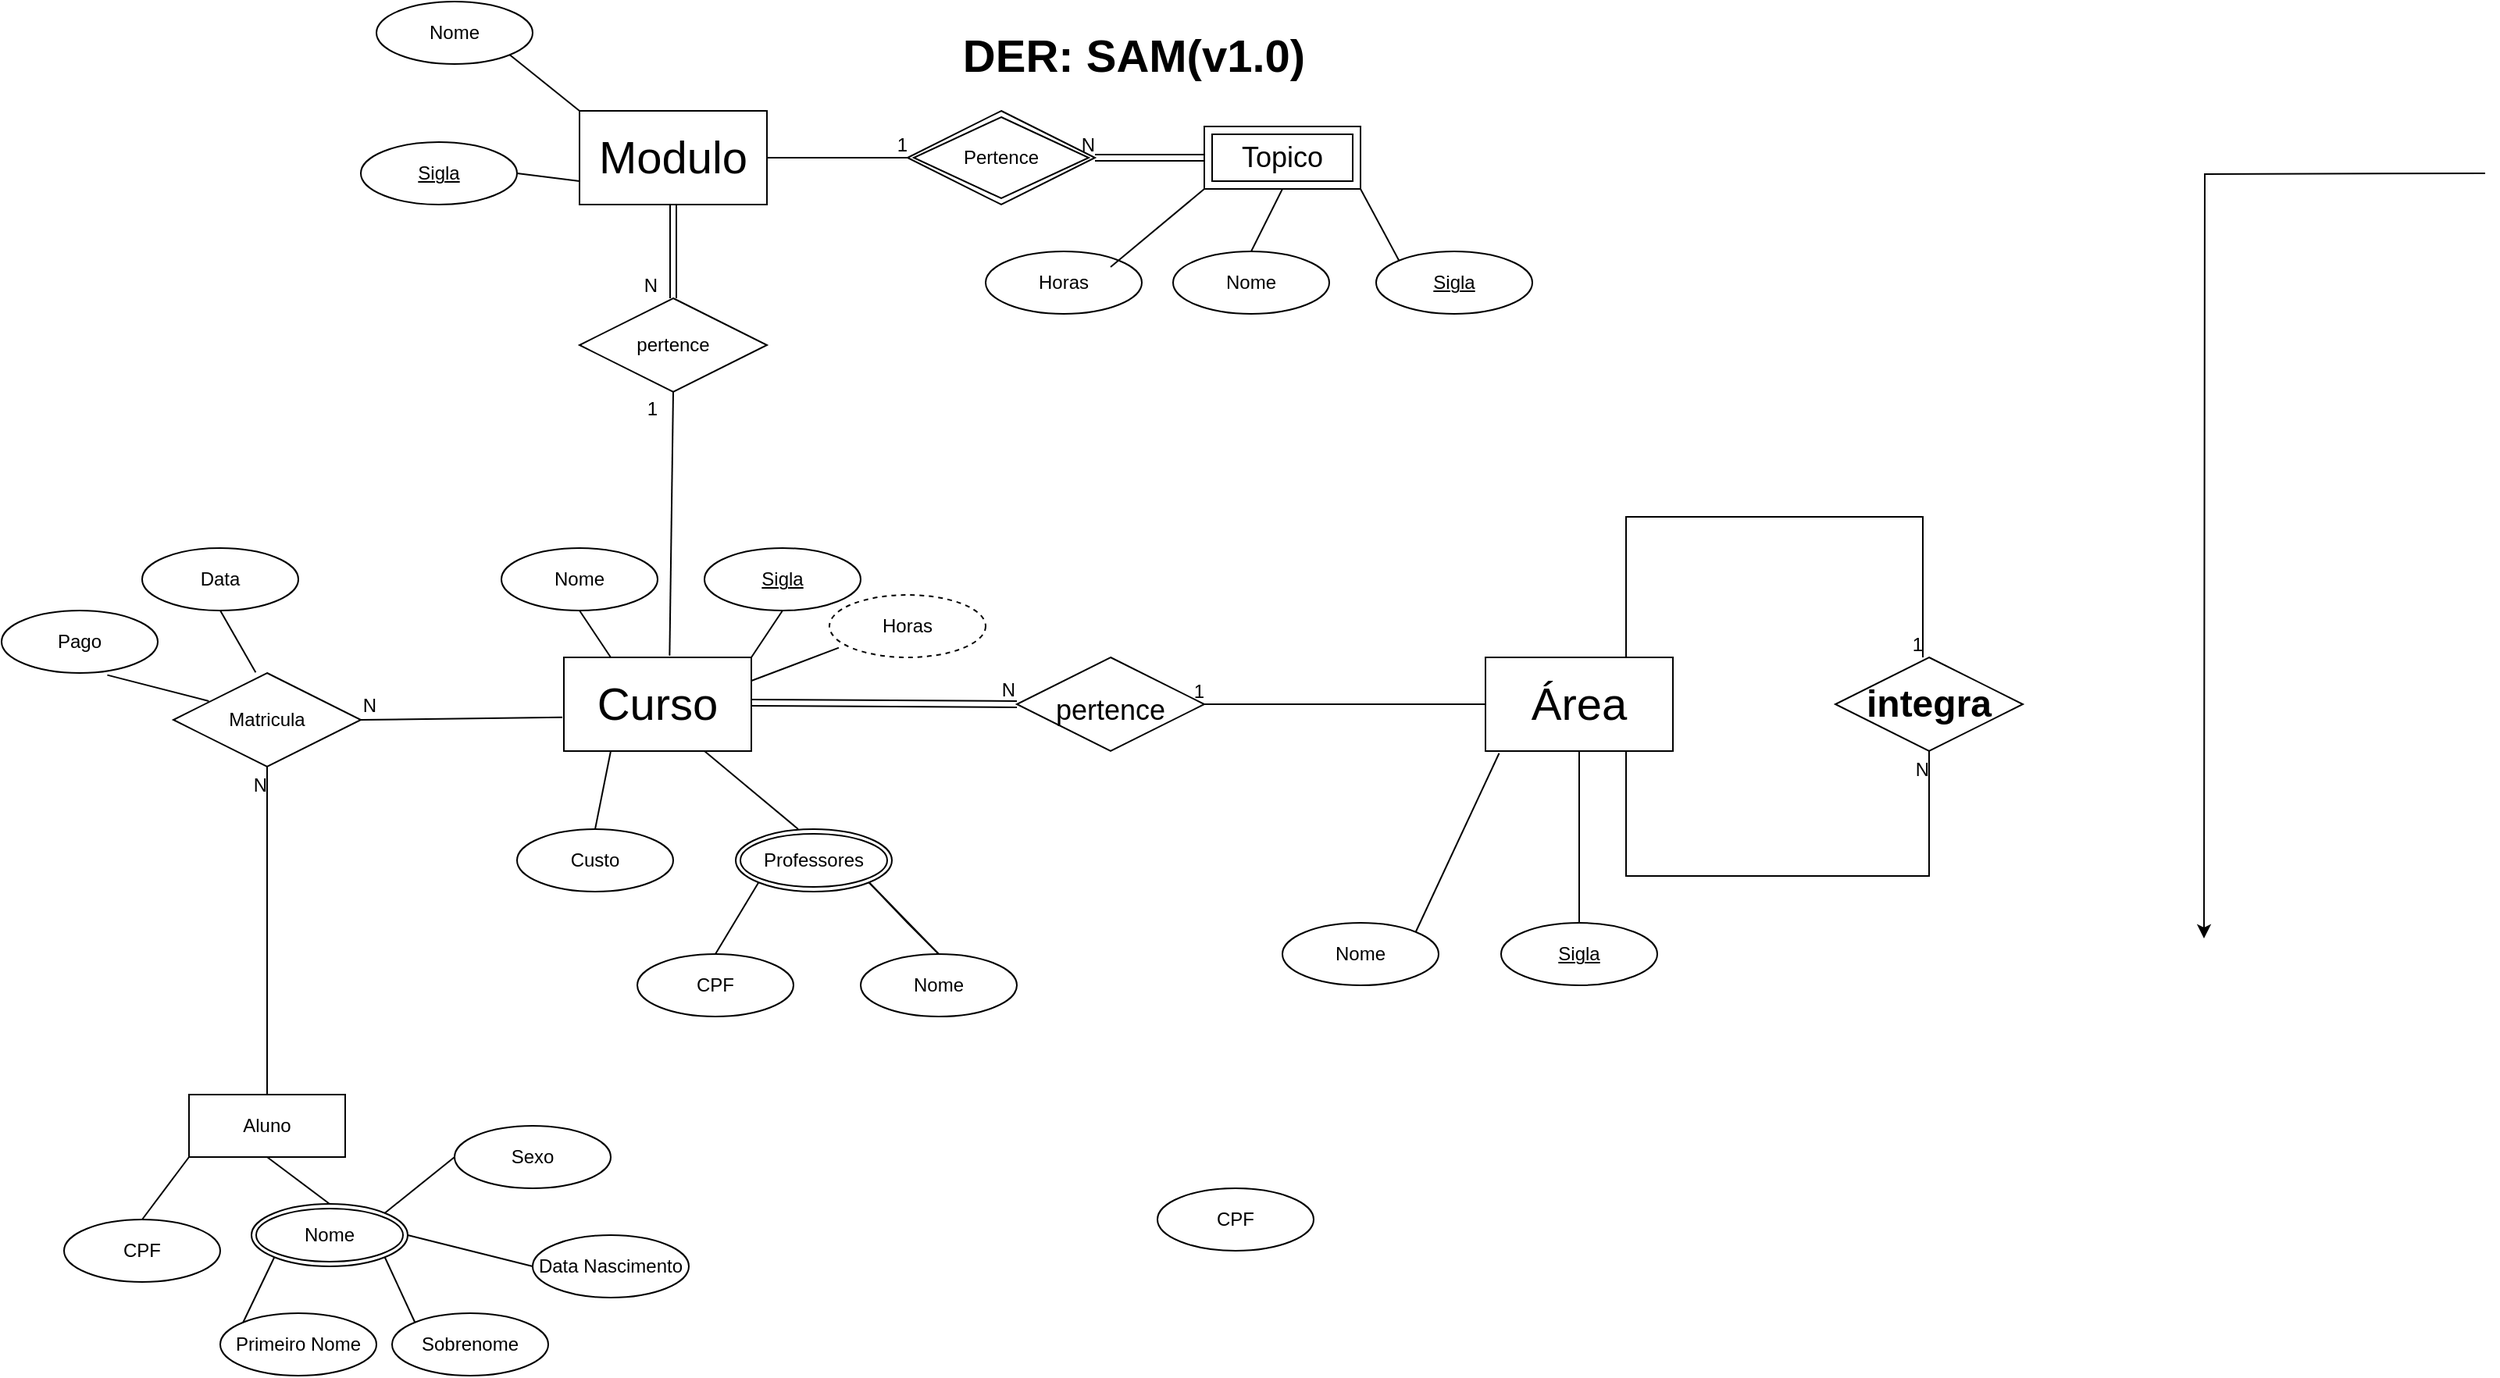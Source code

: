 <mxfile version="14.9.8" type="device"><diagram id="iVXOY0GbkMqghoqfLmey" name="Page-1"><mxGraphModel dx="3201" dy="2303" grid="1" gridSize="10" guides="1" tooltips="1" connect="1" arrows="1" fold="1" page="1" pageScale="1" pageWidth="827" pageHeight="1169" math="0" shadow="0"><root><mxCell id="0"/><mxCell id="1" parent="0"/><mxCell id="IoQnjF2uNKfe1qJ2gmq8-2" value="DER: SAM(v1.0)&lt;br style=&quot;font-size: 29px;&quot;&gt;" style="text;html=1;strokeColor=none;fillColor=none;align=center;verticalAlign=middle;whiteSpace=wrap;rounded=0;fontSize=29;fontStyle=1" parent="1" vertex="1"><mxGeometry x="-270" y="-330" width="350" height="70" as="geometry"/></mxCell><mxCell id="IoQnjF2uNKfe1qJ2gmq8-4" style="edgeStyle=orthogonalEdgeStyle;rounded=0;orthogonalLoop=1;jettySize=auto;html=1;exitX=1;exitY=0.5;exitDx=0;exitDy=0;fontSize=29;" parent="1" edge="1"><mxGeometry relative="1" as="geometry"><mxPoint x="590" y="270" as="targetPoint"/><mxPoint x="770" y="-220" as="sourcePoint"/></mxGeometry></mxCell><mxCell id="IoQnjF2uNKfe1qJ2gmq8-5" value="Curso" style="rounded=0;whiteSpace=wrap;html=1;fontSize=29;" parent="1" vertex="1"><mxGeometry x="-460" y="90" width="120" height="60" as="geometry"/></mxCell><mxCell id="IoQnjF2uNKfe1qJ2gmq8-8" value="Área" style="rounded=0;whiteSpace=wrap;html=1;fontSize=29;" parent="1" vertex="1"><mxGeometry x="130" y="90" width="120" height="60" as="geometry"/></mxCell><mxCell id="IoQnjF2uNKfe1qJ2gmq8-14" value="" style="shape=link;html=1;rounded=0;fontSize=29;entryX=0;entryY=0.5;entryDx=0;entryDy=0;" parent="1" target="IoQnjF2uNKfe1qJ2gmq8-26" edge="1"><mxGeometry relative="1" as="geometry"><mxPoint x="-340" y="119" as="sourcePoint"/><mxPoint x="-180" y="119" as="targetPoint"/></mxGeometry></mxCell><mxCell id="IoQnjF2uNKfe1qJ2gmq8-15" value="N" style="resizable=0;html=1;align=right;verticalAlign=bottom;" parent="IoQnjF2uNKfe1qJ2gmq8-14" connectable="0" vertex="1"><mxGeometry x="1" relative="1" as="geometry"/></mxCell><mxCell id="IoQnjF2uNKfe1qJ2gmq8-23" value="" style="endArrow=none;html=1;rounded=0;fontSize=29;entryX=1;entryY=0.5;entryDx=0;entryDy=0;exitX=0;exitY=0.5;exitDx=0;exitDy=0;" parent="1" source="IoQnjF2uNKfe1qJ2gmq8-8" target="IoQnjF2uNKfe1qJ2gmq8-26" edge="1"><mxGeometry relative="1" as="geometry"><mxPoint x="80" y="30" as="sourcePoint"/><mxPoint x="-40" y="120" as="targetPoint"/></mxGeometry></mxCell><mxCell id="IoQnjF2uNKfe1qJ2gmq8-24" value="1" style="resizable=0;html=1;align=right;verticalAlign=bottom;" parent="IoQnjF2uNKfe1qJ2gmq8-23" connectable="0" vertex="1"><mxGeometry x="1" relative="1" as="geometry"/></mxCell><mxCell id="IoQnjF2uNKfe1qJ2gmq8-26" value="&lt;font style=&quot;font-size: 18px&quot;&gt;pertence&lt;/font&gt;" style="shape=rhombus;perimeter=rhombusPerimeter;whiteSpace=wrap;html=1;align=center;fontSize=29;" parent="1" vertex="1"><mxGeometry x="-170" y="90" width="120" height="60" as="geometry"/></mxCell><mxCell id="U2fz7n1L5u9AvKFECTQb-2" value="&lt;h1&gt;integra&lt;/h1&gt;" style="shape=rhombus;perimeter=rhombusPerimeter;whiteSpace=wrap;html=1;align=center;" parent="1" vertex="1"><mxGeometry x="354" y="90" width="120" height="60" as="geometry"/></mxCell><mxCell id="U2fz7n1L5u9AvKFECTQb-7" value="" style="endArrow=none;html=1;rounded=0;exitX=0.75;exitY=0;exitDx=0;exitDy=0;" parent="1" source="IoQnjF2uNKfe1qJ2gmq8-8" edge="1"><mxGeometry relative="1" as="geometry"><mxPoint x="250" y="90" as="sourcePoint"/><mxPoint x="410" y="90" as="targetPoint"/><Array as="points"><mxPoint x="220"/><mxPoint x="410"/></Array></mxGeometry></mxCell><mxCell id="U2fz7n1L5u9AvKFECTQb-8" value="1" style="resizable=0;html=1;align=right;verticalAlign=bottom;" parent="U2fz7n1L5u9AvKFECTQb-7" connectable="0" vertex="1"><mxGeometry x="1" relative="1" as="geometry"/></mxCell><mxCell id="U2fz7n1L5u9AvKFECTQb-9" value="" style="endArrow=none;html=1;rounded=0;entryX=0.5;entryY=1;entryDx=0;entryDy=0;exitX=0.75;exitY=1;exitDx=0;exitDy=0;" parent="1" source="IoQnjF2uNKfe1qJ2gmq8-8" target="U2fz7n1L5u9AvKFECTQb-2" edge="1"><mxGeometry relative="1" as="geometry"><mxPoint x="60" y="50" as="sourcePoint"/><mxPoint x="220" y="50" as="targetPoint"/><Array as="points"><mxPoint x="220" y="230"/><mxPoint x="300" y="230"/><mxPoint x="414" y="230"/></Array></mxGeometry></mxCell><mxCell id="U2fz7n1L5u9AvKFECTQb-10" value="N" style="resizable=0;html=1;align=right;verticalAlign=bottom;" parent="U2fz7n1L5u9AvKFECTQb-9" connectable="0" vertex="1"><mxGeometry x="1" relative="1" as="geometry"><mxPoint y="20" as="offset"/></mxGeometry></mxCell><mxCell id="U2fz7n1L5u9AvKFECTQb-15" value="Nome" style="ellipse;whiteSpace=wrap;html=1;align=center;" parent="1" vertex="1"><mxGeometry y="260" width="100" height="40" as="geometry"/></mxCell><mxCell id="U2fz7n1L5u9AvKFECTQb-16" value="Sigla" style="ellipse;whiteSpace=wrap;html=1;align=center;fontStyle=4;" parent="1" vertex="1"><mxGeometry x="140" y="260" width="100" height="40" as="geometry"/></mxCell><mxCell id="U2fz7n1L5u9AvKFECTQb-22" value="" style="endArrow=none;html=1;rounded=0;entryX=0.073;entryY=1.023;entryDx=0;entryDy=0;entryPerimeter=0;exitX=1;exitY=0;exitDx=0;exitDy=0;" parent="1" source="U2fz7n1L5u9AvKFECTQb-15" target="IoQnjF2uNKfe1qJ2gmq8-8" edge="1"><mxGeometry relative="1" as="geometry"><mxPoint x="-100" y="60" as="sourcePoint"/><mxPoint x="60" y="60" as="targetPoint"/></mxGeometry></mxCell><mxCell id="U2fz7n1L5u9AvKFECTQb-23" value="" style="endArrow=none;html=1;rounded=0;entryX=0.5;entryY=1;entryDx=0;entryDy=0;exitX=0.5;exitY=0;exitDx=0;exitDy=0;" parent="1" source="U2fz7n1L5u9AvKFECTQb-16" target="IoQnjF2uNKfe1qJ2gmq8-8" edge="1"><mxGeometry relative="1" as="geometry"><mxPoint x="-100" y="60" as="sourcePoint"/><mxPoint x="60" y="60" as="targetPoint"/></mxGeometry></mxCell><mxCell id="U2fz7n1L5u9AvKFECTQb-25" value="Sigla" style="ellipse;whiteSpace=wrap;html=1;align=center;fontStyle=4;" parent="1" vertex="1"><mxGeometry x="-370" y="20" width="100" height="40" as="geometry"/></mxCell><mxCell id="U2fz7n1L5u9AvKFECTQb-26" value="Nome" style="ellipse;whiteSpace=wrap;html=1;align=center;" parent="1" vertex="1"><mxGeometry x="-500" y="20" width="100" height="40" as="geometry"/></mxCell><mxCell id="U2fz7n1L5u9AvKFECTQb-27" value="" style="endArrow=none;html=1;rounded=0;exitX=0.25;exitY=0;exitDx=0;exitDy=0;entryX=0.5;entryY=1;entryDx=0;entryDy=0;" parent="1" source="IoQnjF2uNKfe1qJ2gmq8-5" target="U2fz7n1L5u9AvKFECTQb-26" edge="1"><mxGeometry relative="1" as="geometry"><mxPoint x="-100" y="60" as="sourcePoint"/><mxPoint x="60" y="60" as="targetPoint"/></mxGeometry></mxCell><mxCell id="U2fz7n1L5u9AvKFECTQb-28" value="" style="endArrow=none;html=1;rounded=0;exitX=1;exitY=0;exitDx=0;exitDy=0;entryX=0.5;entryY=1;entryDx=0;entryDy=0;" parent="1" source="IoQnjF2uNKfe1qJ2gmq8-5" target="U2fz7n1L5u9AvKFECTQb-25" edge="1"><mxGeometry relative="1" as="geometry"><mxPoint x="-100" y="60" as="sourcePoint"/><mxPoint x="60" y="60" as="targetPoint"/></mxGeometry></mxCell><mxCell id="U2fz7n1L5u9AvKFECTQb-29" value="Custo" style="ellipse;whiteSpace=wrap;html=1;align=center;" parent="1" vertex="1"><mxGeometry x="-490" y="200" width="100" height="40" as="geometry"/></mxCell><mxCell id="U2fz7n1L5u9AvKFECTQb-31" value="" style="endArrow=none;html=1;rounded=0;exitX=0.5;exitY=0;exitDx=0;exitDy=0;entryX=0.75;entryY=1;entryDx=0;entryDy=0;" parent="1" target="IoQnjF2uNKfe1qJ2gmq8-5" edge="1"><mxGeometry relative="1" as="geometry"><mxPoint x="-310" y="200" as="sourcePoint"/><mxPoint x="-40" y="70" as="targetPoint"/></mxGeometry></mxCell><mxCell id="U2fz7n1L5u9AvKFECTQb-32" value="" style="endArrow=none;html=1;rounded=0;entryX=0.25;entryY=1;entryDx=0;entryDy=0;exitX=0.5;exitY=0;exitDx=0;exitDy=0;" parent="1" source="U2fz7n1L5u9AvKFECTQb-29" target="IoQnjF2uNKfe1qJ2gmq8-5" edge="1"><mxGeometry relative="1" as="geometry"><mxPoint x="-493" y="360" as="sourcePoint"/><mxPoint x="-333" y="360" as="targetPoint"/></mxGeometry></mxCell><mxCell id="U2fz7n1L5u9AvKFECTQb-33" value="Professores" style="ellipse;shape=doubleEllipse;margin=3;whiteSpace=wrap;html=1;align=center;" parent="1" vertex="1"><mxGeometry x="-350" y="200" width="100" height="40" as="geometry"/></mxCell><mxCell id="U2fz7n1L5u9AvKFECTQb-35" value="Nome" style="ellipse;whiteSpace=wrap;html=1;align=center;" parent="1" vertex="1"><mxGeometry x="-270" y="280" width="100" height="40" as="geometry"/></mxCell><mxCell id="U2fz7n1L5u9AvKFECTQb-36" value="CPF" style="ellipse;whiteSpace=wrap;html=1;align=center;" parent="1" vertex="1"><mxGeometry x="-413" y="280" width="100" height="40" as="geometry"/></mxCell><mxCell id="U2fz7n1L5u9AvKFECTQb-41" value="" style="endArrow=none;html=1;rounded=0;exitX=0.5;exitY=0;exitDx=0;exitDy=0;entryX=1;entryY=1;entryDx=0;entryDy=0;" parent="1" source="U2fz7n1L5u9AvKFECTQb-35" target="U2fz7n1L5u9AvKFECTQb-33" edge="1"><mxGeometry relative="1" as="geometry"><mxPoint x="-200" y="70" as="sourcePoint"/><mxPoint x="-40" y="70" as="targetPoint"/></mxGeometry></mxCell><mxCell id="U2fz7n1L5u9AvKFECTQb-42" value="" style="endArrow=none;html=1;rounded=0;exitX=0.5;exitY=0;exitDx=0;exitDy=0;entryX=1;entryY=1;entryDx=0;entryDy=0;" parent="1" source="U2fz7n1L5u9AvKFECTQb-35" target="U2fz7n1L5u9AvKFECTQb-33" edge="1"><mxGeometry relative="1" as="geometry"><mxPoint x="-220" y="280" as="sourcePoint"/><mxPoint x="-264.854" y="234.226" as="targetPoint"/><Array as="points"><mxPoint x="-240" y="260"/></Array></mxGeometry></mxCell><mxCell id="U2fz7n1L5u9AvKFECTQb-43" value="" style="endArrow=none;html=1;rounded=0;exitX=0.5;exitY=0;exitDx=0;exitDy=0;entryX=0;entryY=1;entryDx=0;entryDy=0;" parent="1" source="U2fz7n1L5u9AvKFECTQb-36" target="U2fz7n1L5u9AvKFECTQb-33" edge="1"><mxGeometry relative="1" as="geometry"><mxPoint x="-280" y="240" as="sourcePoint"/><mxPoint x="-120" y="240" as="targetPoint"/></mxGeometry></mxCell><mxCell id="U2fz7n1L5u9AvKFECTQb-45" value="Aluno" style="whiteSpace=wrap;html=1;align=center;" parent="1" vertex="1"><mxGeometry x="-700" y="370" width="100" height="40" as="geometry"/></mxCell><mxCell id="U2fz7n1L5u9AvKFECTQb-46" value="CPF" style="ellipse;whiteSpace=wrap;html=1;align=center;" parent="1" vertex="1"><mxGeometry x="-80" y="430" width="100" height="40" as="geometry"/></mxCell><mxCell id="U2fz7n1L5u9AvKFECTQb-48" value="Nome" style="ellipse;shape=doubleEllipse;margin=3;whiteSpace=wrap;html=1;align=center;" parent="1" vertex="1"><mxGeometry x="-660" y="440" width="100" height="40" as="geometry"/></mxCell><mxCell id="U2fz7n1L5u9AvKFECTQb-49" value="Primeiro Nome" style="ellipse;whiteSpace=wrap;html=1;align=center;" parent="1" vertex="1"><mxGeometry x="-680" y="510" width="100" height="40" as="geometry"/></mxCell><mxCell id="U2fz7n1L5u9AvKFECTQb-50" value="Sobrenome" style="ellipse;whiteSpace=wrap;html=1;align=center;" parent="1" vertex="1"><mxGeometry x="-570" y="510" width="100" height="40" as="geometry"/></mxCell><mxCell id="U2fz7n1L5u9AvKFECTQb-51" value="" style="endArrow=none;html=1;rounded=0;exitX=0;exitY=0;exitDx=0;exitDy=0;entryX=0;entryY=1;entryDx=0;entryDy=0;" parent="1" source="U2fz7n1L5u9AvKFECTQb-49" target="U2fz7n1L5u9AvKFECTQb-48" edge="1"><mxGeometry relative="1" as="geometry"><mxPoint x="-110" y="200" as="sourcePoint"/><mxPoint x="50" y="200" as="targetPoint"/></mxGeometry></mxCell><mxCell id="U2fz7n1L5u9AvKFECTQb-52" value="" style="endArrow=none;html=1;rounded=0;entryX=0;entryY=0;entryDx=0;entryDy=0;exitX=1;exitY=1;exitDx=0;exitDy=0;" parent="1" source="U2fz7n1L5u9AvKFECTQb-48" target="U2fz7n1L5u9AvKFECTQb-50" edge="1"><mxGeometry relative="1" as="geometry"><mxPoint x="-110" y="200" as="sourcePoint"/><mxPoint x="50" y="200" as="targetPoint"/><Array as="points"/></mxGeometry></mxCell><mxCell id="U2fz7n1L5u9AvKFECTQb-53" value="" style="endArrow=none;html=1;rounded=0;exitX=0.5;exitY=0;exitDx=0;exitDy=0;entryX=0.5;entryY=1;entryDx=0;entryDy=0;" parent="1" source="U2fz7n1L5u9AvKFECTQb-48" target="U2fz7n1L5u9AvKFECTQb-45" edge="1"><mxGeometry relative="1" as="geometry"><mxPoint x="-110" y="200" as="sourcePoint"/><mxPoint x="50" y="200" as="targetPoint"/></mxGeometry></mxCell><mxCell id="U2fz7n1L5u9AvKFECTQb-55" value="CPF" style="ellipse;whiteSpace=wrap;html=1;align=center;" parent="1" vertex="1"><mxGeometry x="-780" y="450" width="100" height="40" as="geometry"/></mxCell><mxCell id="U2fz7n1L5u9AvKFECTQb-56" value="" style="endArrow=none;html=1;rounded=0;exitX=0.5;exitY=0;exitDx=0;exitDy=0;entryX=0;entryY=1;entryDx=0;entryDy=0;" parent="1" source="U2fz7n1L5u9AvKFECTQb-55" target="U2fz7n1L5u9AvKFECTQb-45" edge="1"><mxGeometry relative="1" as="geometry"><mxPoint x="-510" y="300" as="sourcePoint"/><mxPoint x="-350" y="300" as="targetPoint"/></mxGeometry></mxCell><mxCell id="U2fz7n1L5u9AvKFECTQb-57" value="Sexo" style="ellipse;whiteSpace=wrap;html=1;align=center;" parent="1" vertex="1"><mxGeometry x="-530" y="390" width="100" height="40" as="geometry"/></mxCell><mxCell id="U2fz7n1L5u9AvKFECTQb-58" value="Data Nascimento" style="ellipse;whiteSpace=wrap;html=1;align=center;" parent="1" vertex="1"><mxGeometry x="-480" y="460" width="100" height="40" as="geometry"/></mxCell><mxCell id="U2fz7n1L5u9AvKFECTQb-59" value="" style="endArrow=none;html=1;rounded=0;exitX=0;exitY=0.5;exitDx=0;exitDy=0;entryX=1;entryY=0.5;entryDx=0;entryDy=0;" parent="1" source="U2fz7n1L5u9AvKFECTQb-58" target="U2fz7n1L5u9AvKFECTQb-48" edge="1"><mxGeometry relative="1" as="geometry"><mxPoint x="-510" y="300" as="sourcePoint"/><mxPoint x="-350" y="300" as="targetPoint"/></mxGeometry></mxCell><mxCell id="U2fz7n1L5u9AvKFECTQb-60" value="" style="endArrow=none;html=1;rounded=0;exitX=0;exitY=0.5;exitDx=0;exitDy=0;entryX=1;entryY=0;entryDx=0;entryDy=0;" parent="1" source="U2fz7n1L5u9AvKFECTQb-57" target="U2fz7n1L5u9AvKFECTQb-48" edge="1"><mxGeometry relative="1" as="geometry"><mxPoint x="-510" y="300" as="sourcePoint"/><mxPoint x="-350" y="300" as="targetPoint"/></mxGeometry></mxCell><mxCell id="U2fz7n1L5u9AvKFECTQb-61" value="Matricula" style="shape=rhombus;perimeter=rhombusPerimeter;whiteSpace=wrap;html=1;align=center;" parent="1" vertex="1"><mxGeometry x="-710" y="100" width="120" height="60" as="geometry"/></mxCell><mxCell id="U2fz7n1L5u9AvKFECTQb-62" value="" style="endArrow=none;html=1;rounded=0;entryX=0.5;entryY=1;entryDx=0;entryDy=0;exitX=0.5;exitY=0;exitDx=0;exitDy=0;" parent="1" source="U2fz7n1L5u9AvKFECTQb-45" target="U2fz7n1L5u9AvKFECTQb-61" edge="1"><mxGeometry relative="1" as="geometry"><mxPoint x="-510" y="300" as="sourcePoint"/><mxPoint x="-350" y="300" as="targetPoint"/></mxGeometry></mxCell><mxCell id="U2fz7n1L5u9AvKFECTQb-66" value="N" style="resizable=0;html=1;align=right;verticalAlign=bottom;" parent="U2fz7n1L5u9AvKFECTQb-62" connectable="0" vertex="1"><mxGeometry x="1" relative="1" as="geometry"><mxPoint y="20" as="offset"/></mxGeometry></mxCell><mxCell id="U2fz7n1L5u9AvKFECTQb-64" value="" style="endArrow=none;html=1;rounded=0;exitX=-0.008;exitY=0.639;exitDx=0;exitDy=0;entryX=1;entryY=0.5;entryDx=0;entryDy=0;exitPerimeter=0;" parent="1" source="IoQnjF2uNKfe1qJ2gmq8-5" target="U2fz7n1L5u9AvKFECTQb-61" edge="1"><mxGeometry relative="1" as="geometry"><mxPoint x="-620" y="360" as="sourcePoint"/><mxPoint x="-590" y="200" as="targetPoint"/><Array as="points"/></mxGeometry></mxCell><mxCell id="U2fz7n1L5u9AvKFECTQb-65" value="N" style="resizable=0;html=1;align=right;verticalAlign=bottom;" parent="U2fz7n1L5u9AvKFECTQb-64" connectable="0" vertex="1"><mxGeometry x="1" relative="1" as="geometry"><mxPoint x="10" as="offset"/></mxGeometry></mxCell><mxCell id="U2fz7n1L5u9AvKFECTQb-68" value="Pago" style="ellipse;whiteSpace=wrap;html=1;align=center;" parent="1" vertex="1"><mxGeometry x="-820" y="60" width="100" height="40" as="geometry"/></mxCell><mxCell id="U2fz7n1L5u9AvKFECTQb-69" value="Data" style="ellipse;whiteSpace=wrap;html=1;align=center;" parent="1" vertex="1"><mxGeometry x="-730" y="20" width="100" height="40" as="geometry"/></mxCell><mxCell id="U2fz7n1L5u9AvKFECTQb-70" value="" style="endArrow=none;html=1;rounded=0;exitX=0.677;exitY=1.033;exitDx=0;exitDy=0;exitPerimeter=0;entryX=0.189;entryY=0.3;entryDx=0;entryDy=0;entryPerimeter=0;" parent="1" source="U2fz7n1L5u9AvKFECTQb-68" target="U2fz7n1L5u9AvKFECTQb-61" edge="1"><mxGeometry relative="1" as="geometry"><mxPoint x="-780" y="210" as="sourcePoint"/><mxPoint x="-620" y="210" as="targetPoint"/></mxGeometry></mxCell><mxCell id="U2fz7n1L5u9AvKFECTQb-71" value="" style="endArrow=none;html=1;rounded=0;exitX=0.439;exitY=-0.006;exitDx=0;exitDy=0;entryX=0.5;entryY=1;entryDx=0;entryDy=0;exitPerimeter=0;" parent="1" source="U2fz7n1L5u9AvKFECTQb-61" target="U2fz7n1L5u9AvKFECTQb-69" edge="1"><mxGeometry relative="1" as="geometry"><mxPoint x="-630" y="90" as="sourcePoint"/><mxPoint x="-470" y="90" as="targetPoint"/></mxGeometry></mxCell><mxCell id="U2fz7n1L5u9AvKFECTQb-74" value="" style="endArrow=none;html=1;rounded=0;exitX=0.564;exitY=-0.019;exitDx=0;exitDy=0;exitPerimeter=0;" parent="1" source="IoQnjF2uNKfe1qJ2gmq8-5" edge="1"><mxGeometry relative="1" as="geometry"><mxPoint x="-510" y="50" as="sourcePoint"/><mxPoint x="-390" y="-80" as="targetPoint"/></mxGeometry></mxCell><mxCell id="U2fz7n1L5u9AvKFECTQb-75" value="1" style="resizable=0;html=1;align=right;verticalAlign=bottom;" parent="U2fz7n1L5u9AvKFECTQb-74" connectable="0" vertex="1"><mxGeometry x="1" relative="1" as="geometry"><mxPoint x="-10" y="20" as="offset"/></mxGeometry></mxCell><mxCell id="U2fz7n1L5u9AvKFECTQb-76" value="pertence" style="shape=rhombus;perimeter=rhombusPerimeter;whiteSpace=wrap;html=1;align=center;" parent="1" vertex="1"><mxGeometry x="-450" y="-140" width="120" height="60" as="geometry"/></mxCell><mxCell id="U2fz7n1L5u9AvKFECTQb-80" value="Modulo" style="rounded=0;whiteSpace=wrap;html=1;fontSize=29;" parent="1" vertex="1"><mxGeometry x="-450" y="-260" width="120" height="60" as="geometry"/></mxCell><mxCell id="U2fz7n1L5u9AvKFECTQb-81" value="" style="shape=link;html=1;rounded=0;entryX=0.5;entryY=0;entryDx=0;entryDy=0;exitX=0.5;exitY=1;exitDx=0;exitDy=0;" parent="1" source="U2fz7n1L5u9AvKFECTQb-80" target="U2fz7n1L5u9AvKFECTQb-76" edge="1"><mxGeometry relative="1" as="geometry"><mxPoint x="-360" y="-210" as="sourcePoint"/><mxPoint x="-310" y="-80" as="targetPoint"/></mxGeometry></mxCell><mxCell id="U2fz7n1L5u9AvKFECTQb-82" value="N" style="resizable=0;html=1;align=right;verticalAlign=bottom;" parent="U2fz7n1L5u9AvKFECTQb-81" connectable="0" vertex="1"><mxGeometry x="1" relative="1" as="geometry"><mxPoint x="-10" as="offset"/></mxGeometry></mxCell><mxCell id="U2fz7n1L5u9AvKFECTQb-84" value="Nome" style="ellipse;whiteSpace=wrap;html=1;align=center;" parent="1" vertex="1"><mxGeometry x="-580" y="-330" width="100" height="40" as="geometry"/></mxCell><mxCell id="U2fz7n1L5u9AvKFECTQb-85" value="Sigla" style="ellipse;whiteSpace=wrap;html=1;align=center;fontStyle=4;" parent="1" vertex="1"><mxGeometry x="-590" y="-240" width="100" height="40" as="geometry"/></mxCell><mxCell id="U2fz7n1L5u9AvKFECTQb-86" value="" style="endArrow=none;html=1;rounded=0;entryX=0;entryY=0.75;entryDx=0;entryDy=0;exitX=1;exitY=0.5;exitDx=0;exitDy=0;" parent="1" source="U2fz7n1L5u9AvKFECTQb-85" target="U2fz7n1L5u9AvKFECTQb-80" edge="1"><mxGeometry relative="1" as="geometry"><mxPoint x="-570" y="-160" as="sourcePoint"/><mxPoint x="-410" y="-160" as="targetPoint"/></mxGeometry></mxCell><mxCell id="U2fz7n1L5u9AvKFECTQb-87" value="" style="endArrow=none;html=1;rounded=0;entryX=0;entryY=0;entryDx=0;entryDy=0;exitX=1;exitY=1;exitDx=0;exitDy=0;" parent="1" source="U2fz7n1L5u9AvKFECTQb-84" target="U2fz7n1L5u9AvKFECTQb-80" edge="1"><mxGeometry relative="1" as="geometry"><mxPoint x="-570" y="-270" as="sourcePoint"/><mxPoint x="-410" y="-270" as="targetPoint"/></mxGeometry></mxCell><mxCell id="U2fz7n1L5u9AvKFECTQb-88" value="Horas" style="ellipse;whiteSpace=wrap;html=1;align=center;dashed=1;" parent="1" vertex="1"><mxGeometry x="-290" y="50" width="100" height="40" as="geometry"/></mxCell><mxCell id="U2fz7n1L5u9AvKFECTQb-89" value="" style="endArrow=none;html=1;rounded=0;exitX=1;exitY=0.25;exitDx=0;exitDy=0;entryX=0.06;entryY=0.846;entryDx=0;entryDy=0;entryPerimeter=0;" parent="1" source="IoQnjF2uNKfe1qJ2gmq8-5" target="U2fz7n1L5u9AvKFECTQb-88" edge="1"><mxGeometry relative="1" as="geometry"><mxPoint x="-320" y="100" as="sourcePoint"/><mxPoint x="-160" y="100" as="targetPoint"/></mxGeometry></mxCell><mxCell id="U2fz7n1L5u9AvKFECTQb-91" value="Pertence" style="shape=rhombus;double=1;perimeter=rhombusPerimeter;whiteSpace=wrap;html=1;align=center;" parent="1" vertex="1"><mxGeometry x="-240" y="-260" width="120" height="60" as="geometry"/></mxCell><mxCell id="U2fz7n1L5u9AvKFECTQb-93" value="" style="endArrow=none;html=1;rounded=0;entryX=0;entryY=0.5;entryDx=0;entryDy=0;exitX=1;exitY=0.5;exitDx=0;exitDy=0;" parent="1" source="U2fz7n1L5u9AvKFECTQb-80" target="U2fz7n1L5u9AvKFECTQb-91" edge="1"><mxGeometry relative="1" as="geometry"><mxPoint x="-330" y="-190" as="sourcePoint"/><mxPoint x="-170" y="-190" as="targetPoint"/></mxGeometry></mxCell><mxCell id="U2fz7n1L5u9AvKFECTQb-94" value="1" style="resizable=0;html=1;align=right;verticalAlign=bottom;" parent="U2fz7n1L5u9AvKFECTQb-93" connectable="0" vertex="1"><mxGeometry x="1" relative="1" as="geometry"/></mxCell><mxCell id="U2fz7n1L5u9AvKFECTQb-97" value="&lt;font style=&quot;font-size: 18px&quot;&gt;Topico&lt;/font&gt;" style="shape=ext;margin=3;double=1;whiteSpace=wrap;html=1;align=center;" parent="1" vertex="1"><mxGeometry x="-50" y="-250" width="100" height="40" as="geometry"/></mxCell><mxCell id="U2fz7n1L5u9AvKFECTQb-98" value="" style="shape=link;html=1;rounded=0;entryX=1;entryY=0.5;entryDx=0;entryDy=0;exitX=0;exitY=0.5;exitDx=0;exitDy=0;" parent="1" source="U2fz7n1L5u9AvKFECTQb-97" target="U2fz7n1L5u9AvKFECTQb-91" edge="1"><mxGeometry relative="1" as="geometry"><mxPoint x="-320" y="-80" as="sourcePoint"/><mxPoint x="-160" y="-80" as="targetPoint"/></mxGeometry></mxCell><mxCell id="U2fz7n1L5u9AvKFECTQb-99" value="N" style="resizable=0;html=1;align=right;verticalAlign=bottom;" parent="U2fz7n1L5u9AvKFECTQb-98" connectable="0" vertex="1"><mxGeometry x="1" relative="1" as="geometry"/></mxCell><mxCell id="U2fz7n1L5u9AvKFECTQb-100" value="Sigla" style="ellipse;whiteSpace=wrap;html=1;align=center;fontStyle=4;" parent="1" vertex="1"><mxGeometry x="60" y="-170" width="100" height="40" as="geometry"/></mxCell><mxCell id="U2fz7n1L5u9AvKFECTQb-101" value="Nome" style="ellipse;whiteSpace=wrap;html=1;align=center;" parent="1" vertex="1"><mxGeometry x="-70" y="-170" width="100" height="40" as="geometry"/></mxCell><mxCell id="U2fz7n1L5u9AvKFECTQb-102" value="Horas" style="ellipse;whiteSpace=wrap;html=1;align=center;" parent="1" vertex="1"><mxGeometry x="-190" y="-170" width="100" height="40" as="geometry"/></mxCell><mxCell id="U2fz7n1L5u9AvKFECTQb-103" value="" style="endArrow=none;html=1;rounded=0;exitX=0;exitY=1;exitDx=0;exitDy=0;" parent="1" source="U2fz7n1L5u9AvKFECTQb-97" edge="1"><mxGeometry relative="1" as="geometry"><mxPoint x="-380" y="-20" as="sourcePoint"/><mxPoint x="-110" y="-160" as="targetPoint"/></mxGeometry></mxCell><mxCell id="U2fz7n1L5u9AvKFECTQb-104" value="" style="endArrow=none;html=1;rounded=0;entryX=0.5;entryY=1;entryDx=0;entryDy=0;exitX=0.5;exitY=0;exitDx=0;exitDy=0;" parent="1" source="U2fz7n1L5u9AvKFECTQb-101" target="U2fz7n1L5u9AvKFECTQb-97" edge="1"><mxGeometry relative="1" as="geometry"><mxPoint x="-380" y="-20" as="sourcePoint"/><mxPoint x="-220" y="-20" as="targetPoint"/></mxGeometry></mxCell><mxCell id="U2fz7n1L5u9AvKFECTQb-105" value="" style="endArrow=none;html=1;rounded=0;entryX=1;entryY=1;entryDx=0;entryDy=0;exitX=0;exitY=0;exitDx=0;exitDy=0;" parent="1" source="U2fz7n1L5u9AvKFECTQb-100" target="U2fz7n1L5u9AvKFECTQb-97" edge="1"><mxGeometry relative="1" as="geometry"><mxPoint x="-380" y="-20" as="sourcePoint"/><mxPoint x="-220" y="-20" as="targetPoint"/></mxGeometry></mxCell></root></mxGraphModel></diagram></mxfile>